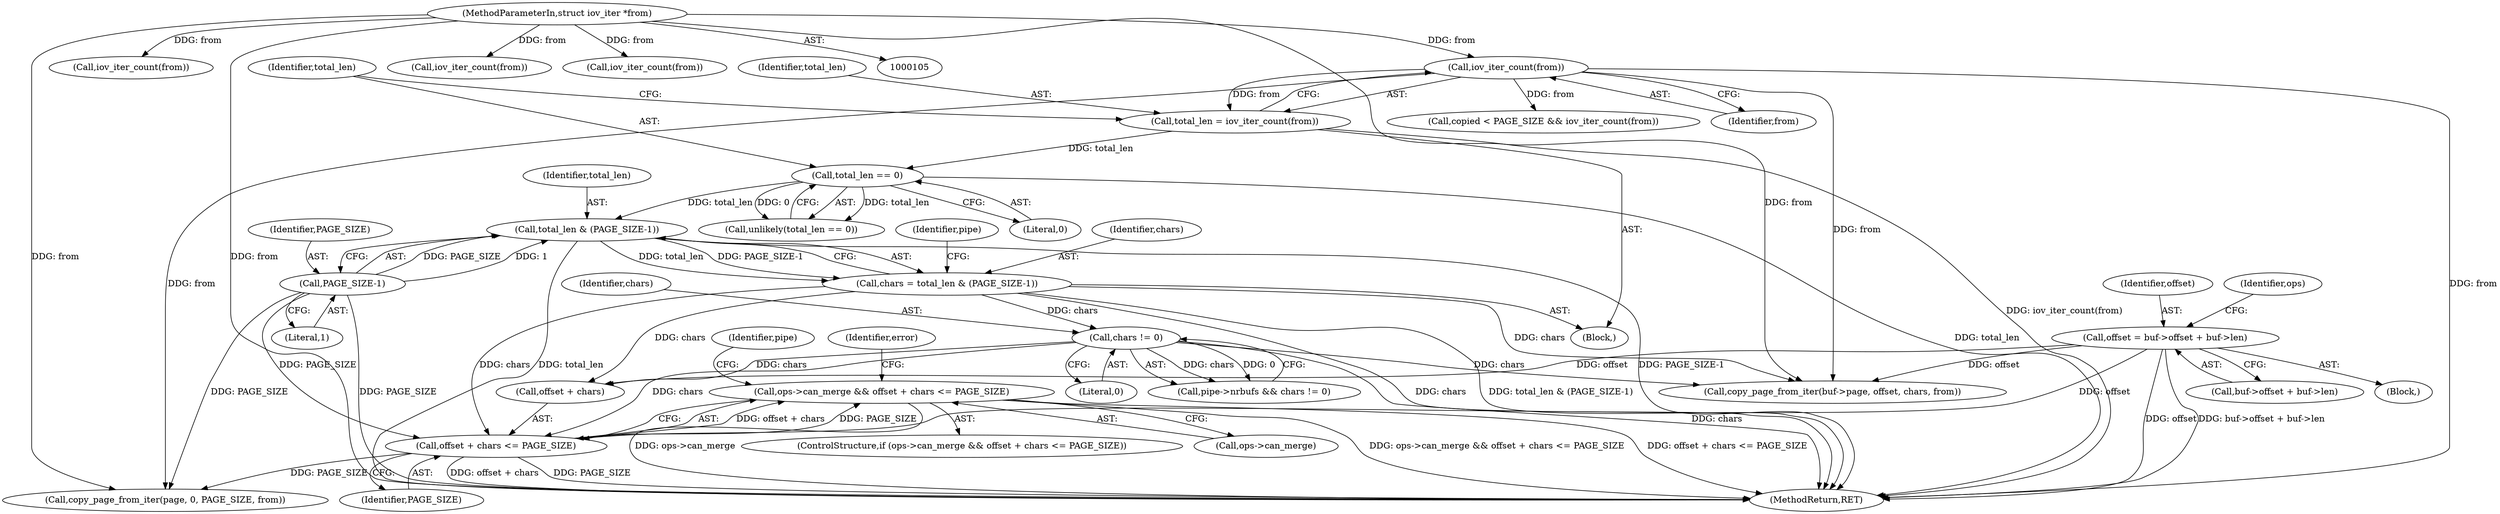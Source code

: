 digraph "0_linux_f0d1bec9d58d4c038d0ac958c9af82be6eb18045_1@pointer" {
"1000218" [label="(Call,ops->can_merge && offset + chars <= PAGE_SIZE)"];
"1000222" [label="(Call,offset + chars <= PAGE_SIZE)"];
"1000208" [label="(Call,offset = buf->offset + buf->len)"];
"1000171" [label="(Call,chars != 0)"];
"1000159" [label="(Call,chars = total_len & (PAGE_SIZE-1))"];
"1000161" [label="(Call,total_len & (PAGE_SIZE-1))"];
"1000137" [label="(Call,total_len == 0)"];
"1000130" [label="(Call,total_len = iov_iter_count(from))"];
"1000132" [label="(Call,iov_iter_count(from))"];
"1000107" [label="(MethodParameterIn,struct iov_iter *from)"];
"1000163" [label="(Call,PAGE_SIZE-1)"];
"1000270" [label="(Call,iov_iter_count(from))"];
"1000169" [label="(Identifier,pipe)"];
"1000137" [label="(Call,total_len == 0)"];
"1000160" [label="(Identifier,chars)"];
"1000136" [label="(Call,unlikely(total_len == 0))"];
"1000217" [label="(ControlStructure,if (ops->can_merge && offset + chars <= PAGE_SIZE))"];
"1000167" [label="(Call,pipe->nrbufs && chars != 0)"];
"1000279" [label="(Identifier,pipe)"];
"1000172" [label="(Identifier,chars)"];
"1000239" [label="(Call,copy_page_from_iter(buf->page, offset, chars, from))"];
"1000226" [label="(Identifier,PAGE_SIZE)"];
"1000219" [label="(Call,ops->can_merge)"];
"1000107" [label="(MethodParameterIn,struct iov_iter *from)"];
"1000133" [label="(Identifier,from)"];
"1000165" [label="(Literal,1)"];
"1000174" [label="(Block,)"];
"1000161" [label="(Call,total_len & (PAGE_SIZE-1))"];
"1000230" [label="(Identifier,error)"];
"1000368" [label="(Call,copied < PAGE_SIZE && iov_iter_count(from))"];
"1000132" [label="(Call,iov_iter_count(from))"];
"1000209" [label="(Identifier,offset)"];
"1000131" [label="(Identifier,total_len)"];
"1000220" [label="(Identifier,ops)"];
"1000164" [label="(Identifier,PAGE_SIZE)"];
"1000163" [label="(Call,PAGE_SIZE-1)"];
"1000361" [label="(Call,copy_page_from_iter(page, 0, PAGE_SIZE, from))"];
"1000159" [label="(Call,chars = total_len & (PAGE_SIZE-1))"];
"1000208" [label="(Call,offset = buf->offset + buf->len)"];
"1000173" [label="(Literal,0)"];
"1000372" [label="(Call,iov_iter_count(from))"];
"1000108" [label="(Block,)"];
"1000440" [label="(Call,iov_iter_count(from))"];
"1000222" [label="(Call,offset + chars <= PAGE_SIZE)"];
"1000139" [label="(Literal,0)"];
"1000171" [label="(Call,chars != 0)"];
"1000218" [label="(Call,ops->can_merge && offset + chars <= PAGE_SIZE)"];
"1000557" [label="(MethodReturn,RET)"];
"1000223" [label="(Call,offset + chars)"];
"1000162" [label="(Identifier,total_len)"];
"1000210" [label="(Call,buf->offset + buf->len)"];
"1000138" [label="(Identifier,total_len)"];
"1000130" [label="(Call,total_len = iov_iter_count(from))"];
"1000218" -> "1000217"  [label="AST: "];
"1000218" -> "1000219"  [label="CFG: "];
"1000218" -> "1000222"  [label="CFG: "];
"1000219" -> "1000218"  [label="AST: "];
"1000222" -> "1000218"  [label="AST: "];
"1000230" -> "1000218"  [label="CFG: "];
"1000279" -> "1000218"  [label="CFG: "];
"1000218" -> "1000557"  [label="DDG: ops->can_merge"];
"1000218" -> "1000557"  [label="DDG: ops->can_merge && offset + chars <= PAGE_SIZE"];
"1000218" -> "1000557"  [label="DDG: offset + chars <= PAGE_SIZE"];
"1000222" -> "1000218"  [label="DDG: offset + chars"];
"1000222" -> "1000218"  [label="DDG: PAGE_SIZE"];
"1000222" -> "1000226"  [label="CFG: "];
"1000223" -> "1000222"  [label="AST: "];
"1000226" -> "1000222"  [label="AST: "];
"1000222" -> "1000557"  [label="DDG: offset + chars"];
"1000222" -> "1000557"  [label="DDG: PAGE_SIZE"];
"1000208" -> "1000222"  [label="DDG: offset"];
"1000171" -> "1000222"  [label="DDG: chars"];
"1000159" -> "1000222"  [label="DDG: chars"];
"1000163" -> "1000222"  [label="DDG: PAGE_SIZE"];
"1000222" -> "1000361"  [label="DDG: PAGE_SIZE"];
"1000208" -> "1000174"  [label="AST: "];
"1000208" -> "1000210"  [label="CFG: "];
"1000209" -> "1000208"  [label="AST: "];
"1000210" -> "1000208"  [label="AST: "];
"1000220" -> "1000208"  [label="CFG: "];
"1000208" -> "1000557"  [label="DDG: offset"];
"1000208" -> "1000557"  [label="DDG: buf->offset + buf->len"];
"1000208" -> "1000223"  [label="DDG: offset"];
"1000208" -> "1000239"  [label="DDG: offset"];
"1000171" -> "1000167"  [label="AST: "];
"1000171" -> "1000173"  [label="CFG: "];
"1000172" -> "1000171"  [label="AST: "];
"1000173" -> "1000171"  [label="AST: "];
"1000167" -> "1000171"  [label="CFG: "];
"1000171" -> "1000557"  [label="DDG: chars"];
"1000171" -> "1000167"  [label="DDG: chars"];
"1000171" -> "1000167"  [label="DDG: 0"];
"1000159" -> "1000171"  [label="DDG: chars"];
"1000171" -> "1000223"  [label="DDG: chars"];
"1000171" -> "1000239"  [label="DDG: chars"];
"1000159" -> "1000108"  [label="AST: "];
"1000159" -> "1000161"  [label="CFG: "];
"1000160" -> "1000159"  [label="AST: "];
"1000161" -> "1000159"  [label="AST: "];
"1000169" -> "1000159"  [label="CFG: "];
"1000159" -> "1000557"  [label="DDG: chars"];
"1000159" -> "1000557"  [label="DDG: total_len & (PAGE_SIZE-1)"];
"1000161" -> "1000159"  [label="DDG: total_len"];
"1000161" -> "1000159"  [label="DDG: PAGE_SIZE-1"];
"1000159" -> "1000223"  [label="DDG: chars"];
"1000159" -> "1000239"  [label="DDG: chars"];
"1000161" -> "1000163"  [label="CFG: "];
"1000162" -> "1000161"  [label="AST: "];
"1000163" -> "1000161"  [label="AST: "];
"1000161" -> "1000557"  [label="DDG: PAGE_SIZE-1"];
"1000161" -> "1000557"  [label="DDG: total_len"];
"1000137" -> "1000161"  [label="DDG: total_len"];
"1000163" -> "1000161"  [label="DDG: PAGE_SIZE"];
"1000163" -> "1000161"  [label="DDG: 1"];
"1000137" -> "1000136"  [label="AST: "];
"1000137" -> "1000139"  [label="CFG: "];
"1000138" -> "1000137"  [label="AST: "];
"1000139" -> "1000137"  [label="AST: "];
"1000136" -> "1000137"  [label="CFG: "];
"1000137" -> "1000557"  [label="DDG: total_len"];
"1000137" -> "1000136"  [label="DDG: total_len"];
"1000137" -> "1000136"  [label="DDG: 0"];
"1000130" -> "1000137"  [label="DDG: total_len"];
"1000130" -> "1000108"  [label="AST: "];
"1000130" -> "1000132"  [label="CFG: "];
"1000131" -> "1000130"  [label="AST: "];
"1000132" -> "1000130"  [label="AST: "];
"1000138" -> "1000130"  [label="CFG: "];
"1000130" -> "1000557"  [label="DDG: iov_iter_count(from)"];
"1000132" -> "1000130"  [label="DDG: from"];
"1000132" -> "1000133"  [label="CFG: "];
"1000133" -> "1000132"  [label="AST: "];
"1000132" -> "1000557"  [label="DDG: from"];
"1000107" -> "1000132"  [label="DDG: from"];
"1000132" -> "1000239"  [label="DDG: from"];
"1000132" -> "1000361"  [label="DDG: from"];
"1000132" -> "1000368"  [label="DDG: from"];
"1000107" -> "1000105"  [label="AST: "];
"1000107" -> "1000557"  [label="DDG: from"];
"1000107" -> "1000239"  [label="DDG: from"];
"1000107" -> "1000270"  [label="DDG: from"];
"1000107" -> "1000361"  [label="DDG: from"];
"1000107" -> "1000372"  [label="DDG: from"];
"1000107" -> "1000440"  [label="DDG: from"];
"1000163" -> "1000165"  [label="CFG: "];
"1000164" -> "1000163"  [label="AST: "];
"1000165" -> "1000163"  [label="AST: "];
"1000163" -> "1000557"  [label="DDG: PAGE_SIZE"];
"1000163" -> "1000361"  [label="DDG: PAGE_SIZE"];
}
